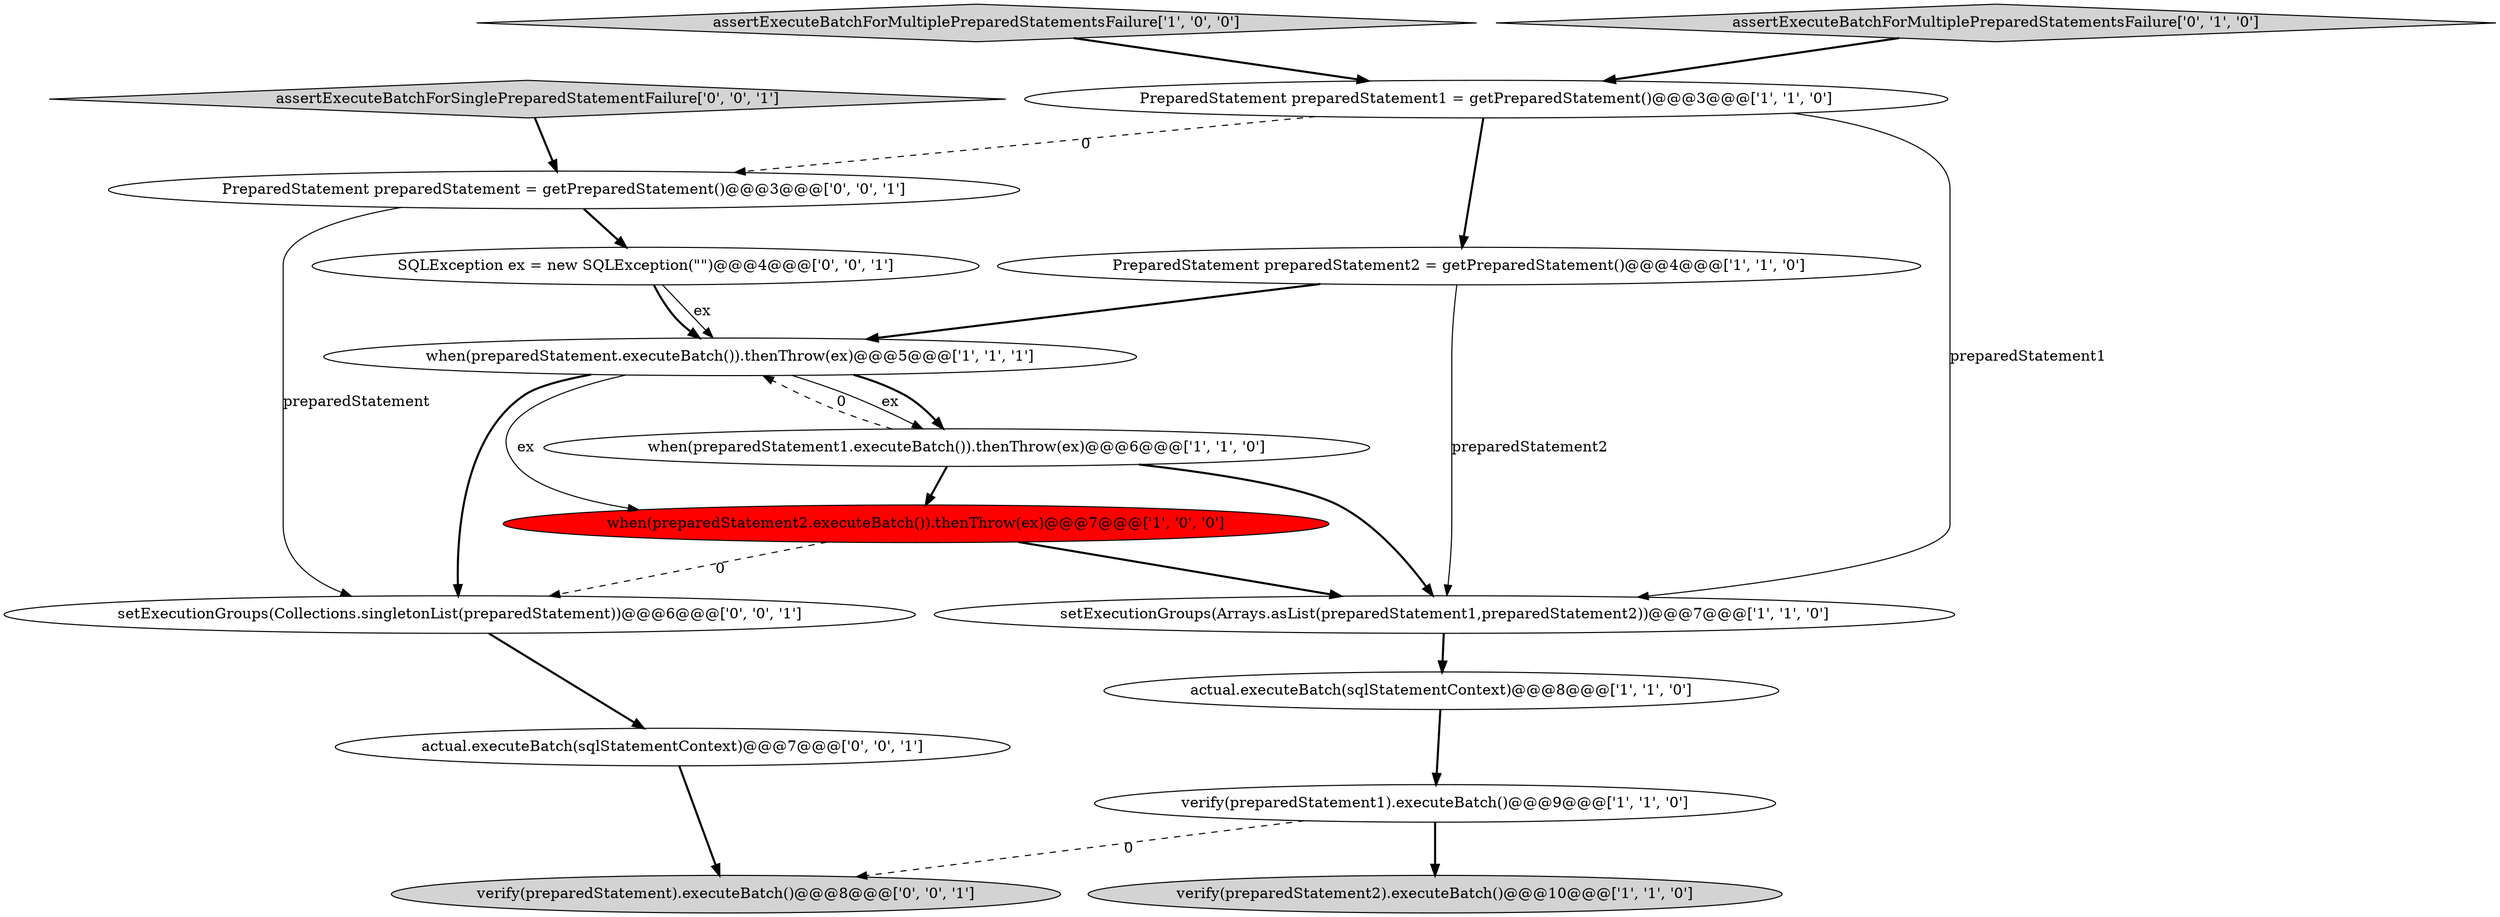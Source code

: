 digraph {
7 [style = filled, label = "actual.executeBatch(sqlStatementContext)@@@8@@@['1', '1', '0']", fillcolor = white, shape = ellipse image = "AAA0AAABBB1BBB"];
13 [style = filled, label = "setExecutionGroups(Collections.singletonList(preparedStatement))@@@6@@@['0', '0', '1']", fillcolor = white, shape = ellipse image = "AAA0AAABBB3BBB"];
15 [style = filled, label = "assertExecuteBatchForSinglePreparedStatementFailure['0', '0', '1']", fillcolor = lightgray, shape = diamond image = "AAA0AAABBB3BBB"];
11 [style = filled, label = "verify(preparedStatement).executeBatch()@@@8@@@['0', '0', '1']", fillcolor = lightgray, shape = ellipse image = "AAA0AAABBB3BBB"];
9 [style = filled, label = "setExecutionGroups(Arrays.asList(preparedStatement1,preparedStatement2))@@@7@@@['1', '1', '0']", fillcolor = white, shape = ellipse image = "AAA0AAABBB1BBB"];
16 [style = filled, label = "actual.executeBatch(sqlStatementContext)@@@7@@@['0', '0', '1']", fillcolor = white, shape = ellipse image = "AAA0AAABBB3BBB"];
0 [style = filled, label = "assertExecuteBatchForMultiplePreparedStatementsFailure['1', '0', '0']", fillcolor = lightgray, shape = diamond image = "AAA0AAABBB1BBB"];
8 [style = filled, label = "verify(preparedStatement1).executeBatch()@@@9@@@['1', '1', '0']", fillcolor = white, shape = ellipse image = "AAA0AAABBB1BBB"];
2 [style = filled, label = "when(preparedStatement2.executeBatch()).thenThrow(ex)@@@7@@@['1', '0', '0']", fillcolor = red, shape = ellipse image = "AAA1AAABBB1BBB"];
12 [style = filled, label = "PreparedStatement preparedStatement = getPreparedStatement()@@@3@@@['0', '0', '1']", fillcolor = white, shape = ellipse image = "AAA0AAABBB3BBB"];
1 [style = filled, label = "when(preparedStatement.executeBatch()).thenThrow(ex)@@@5@@@['1', '1', '1']", fillcolor = white, shape = ellipse image = "AAA0AAABBB1BBB"];
5 [style = filled, label = "PreparedStatement preparedStatement2 = getPreparedStatement()@@@4@@@['1', '1', '0']", fillcolor = white, shape = ellipse image = "AAA0AAABBB1BBB"];
6 [style = filled, label = "when(preparedStatement1.executeBatch()).thenThrow(ex)@@@6@@@['1', '1', '0']", fillcolor = white, shape = ellipse image = "AAA0AAABBB1BBB"];
10 [style = filled, label = "assertExecuteBatchForMultiplePreparedStatementsFailure['0', '1', '0']", fillcolor = lightgray, shape = diamond image = "AAA0AAABBB2BBB"];
3 [style = filled, label = "verify(preparedStatement2).executeBatch()@@@10@@@['1', '1', '0']", fillcolor = lightgray, shape = ellipse image = "AAA0AAABBB1BBB"];
4 [style = filled, label = "PreparedStatement preparedStatement1 = getPreparedStatement()@@@3@@@['1', '1', '0']", fillcolor = white, shape = ellipse image = "AAA0AAABBB1BBB"];
14 [style = filled, label = "SQLException ex = new SQLException(\"\")@@@4@@@['0', '0', '1']", fillcolor = white, shape = ellipse image = "AAA0AAABBB3BBB"];
6->1 [style = dashed, label="0"];
16->11 [style = bold, label=""];
1->2 [style = solid, label="ex"];
12->13 [style = solid, label="preparedStatement"];
8->3 [style = bold, label=""];
2->9 [style = bold, label=""];
1->6 [style = solid, label="ex"];
9->7 [style = bold, label=""];
7->8 [style = bold, label=""];
5->9 [style = solid, label="preparedStatement2"];
1->13 [style = bold, label=""];
13->16 [style = bold, label=""];
14->1 [style = bold, label=""];
4->12 [style = dashed, label="0"];
4->9 [style = solid, label="preparedStatement1"];
6->2 [style = bold, label=""];
5->1 [style = bold, label=""];
1->6 [style = bold, label=""];
0->4 [style = bold, label=""];
2->13 [style = dashed, label="0"];
14->1 [style = solid, label="ex"];
12->14 [style = bold, label=""];
10->4 [style = bold, label=""];
15->12 [style = bold, label=""];
6->9 [style = bold, label=""];
8->11 [style = dashed, label="0"];
4->5 [style = bold, label=""];
}
